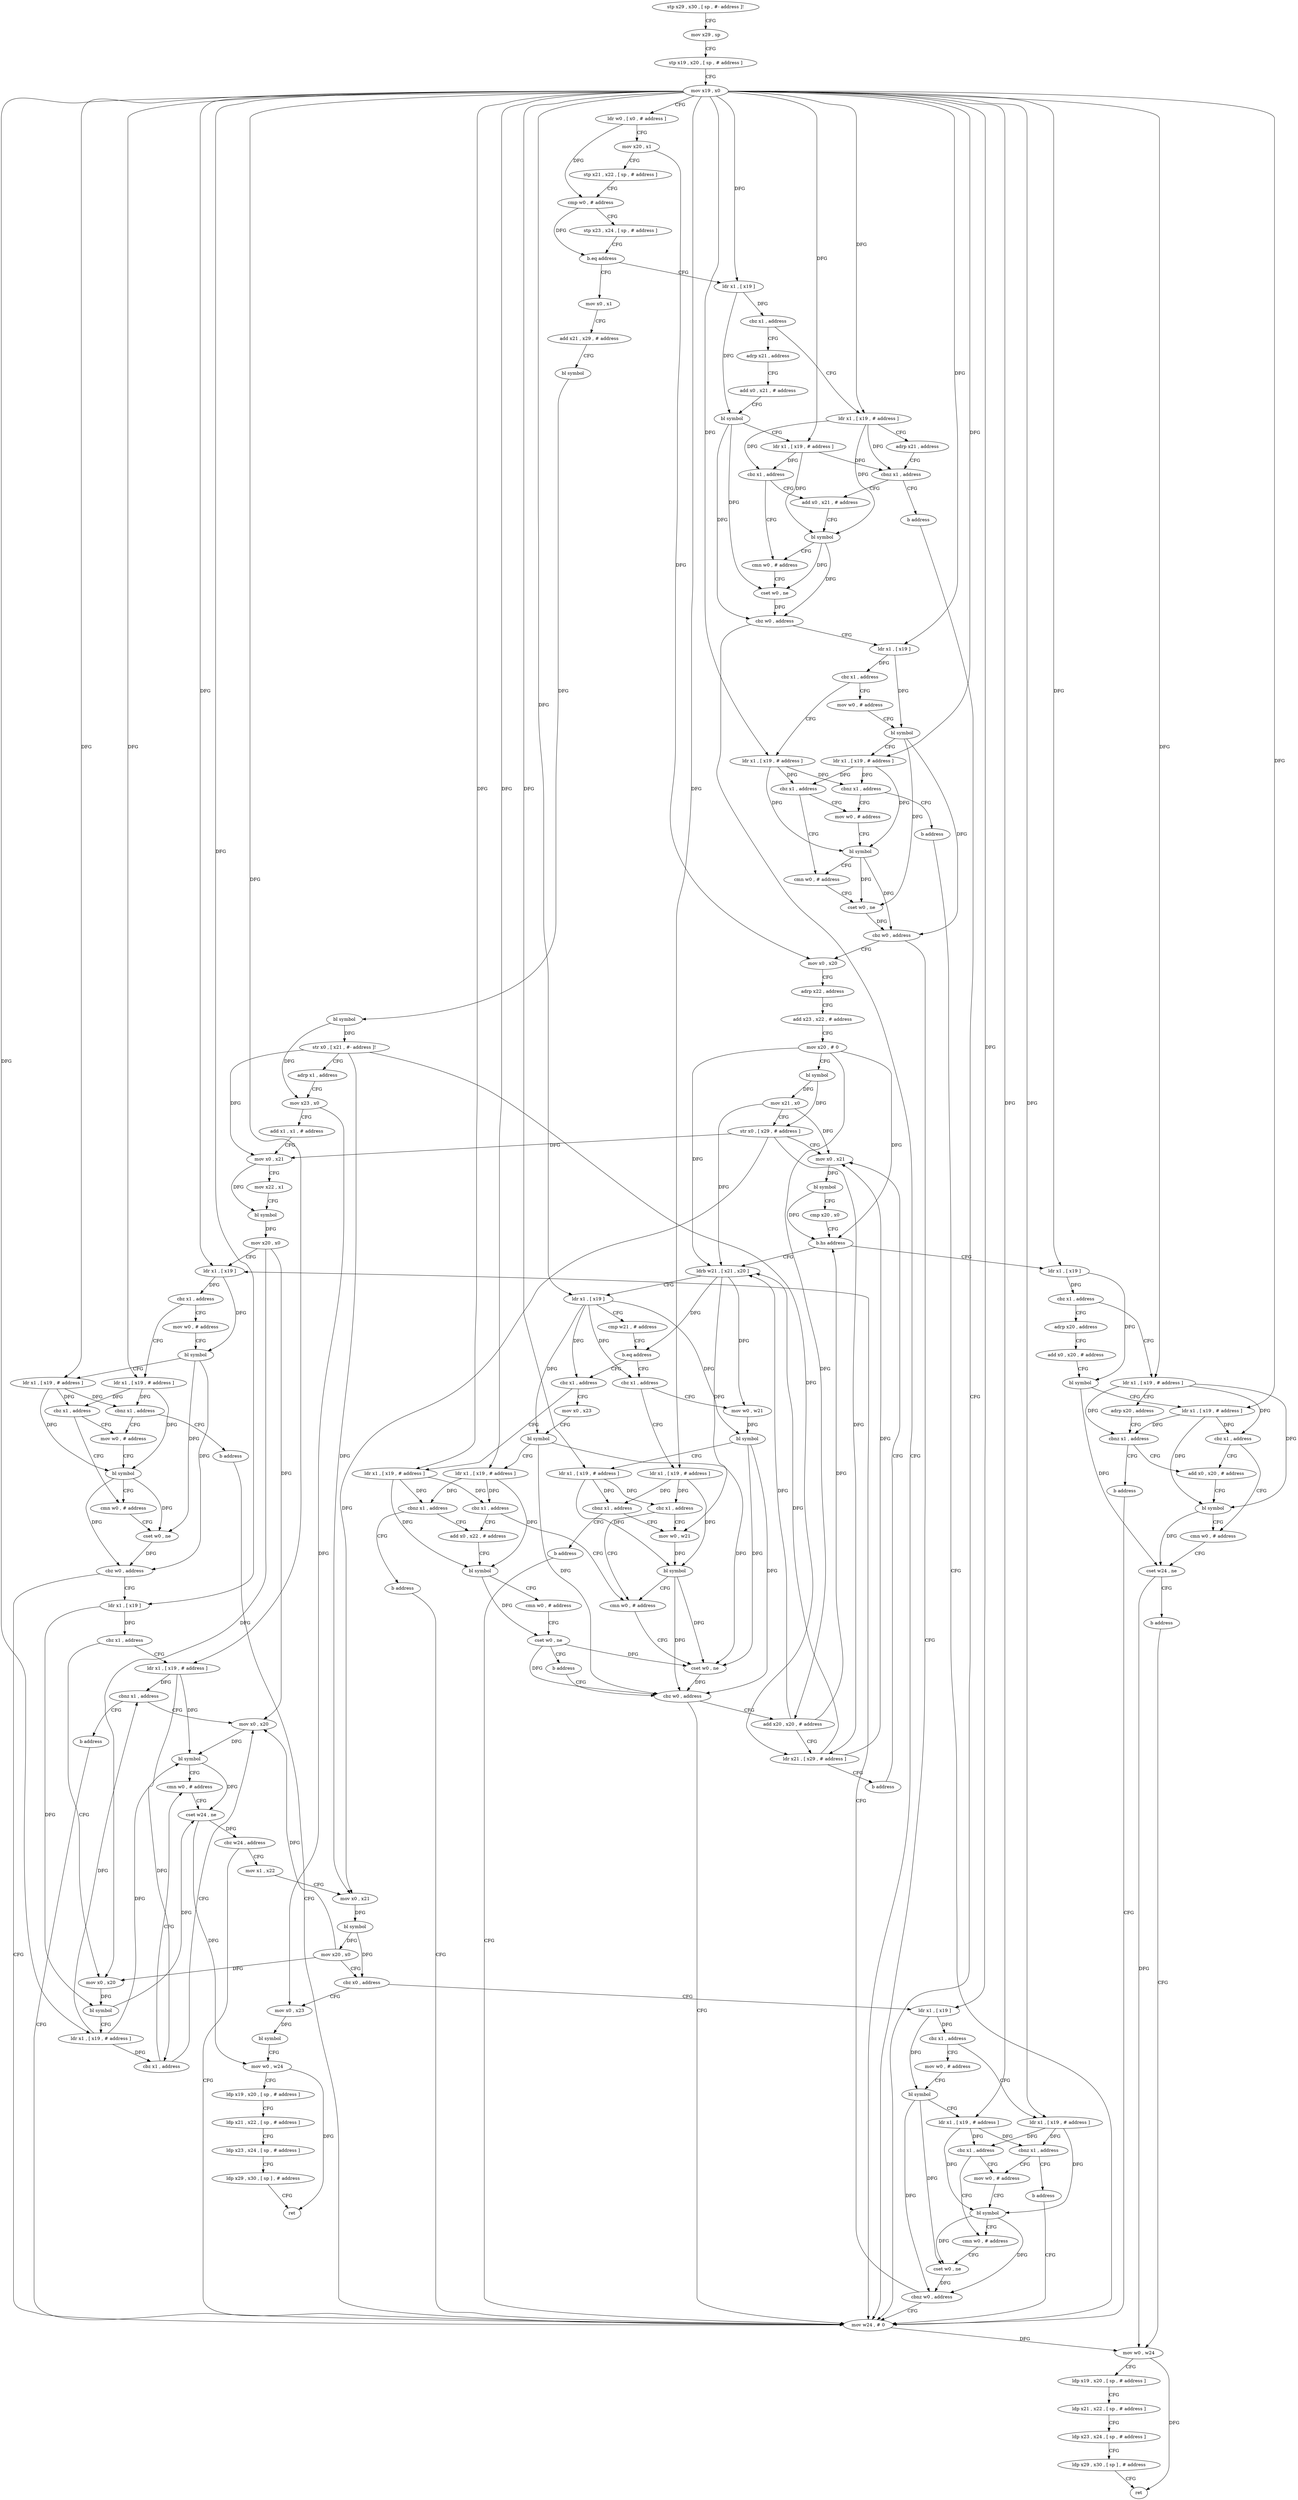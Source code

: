 digraph "func" {
"110400" [label = "stp x29 , x30 , [ sp , #- address ]!" ]
"110404" [label = "mov x29 , sp" ]
"110408" [label = "stp x19 , x20 , [ sp , # address ]" ]
"110412" [label = "mov x19 , x0" ]
"110416" [label = "ldr w0 , [ x0 , # address ]" ]
"110420" [label = "mov x20 , x1" ]
"110424" [label = "stp x21 , x22 , [ sp , # address ]" ]
"110428" [label = "cmp w0 , # address" ]
"110432" [label = "stp x23 , x24 , [ sp , # address ]" ]
"110436" [label = "b.eq address" ]
"110720" [label = "ldr x1 , [ x19 ]" ]
"110440" [label = "mov x0 , x1" ]
"110724" [label = "cbz x1 , address" ]
"110960" [label = "ldr x1 , [ x19 , # address ]" ]
"110728" [label = "adrp x21 , address" ]
"110444" [label = "add x21 , x29 , # address" ]
"110448" [label = "bl symbol" ]
"110452" [label = "bl symbol" ]
"110456" [label = "str x0 , [ x21 , #- address ]!" ]
"110460" [label = "adrp x1 , address" ]
"110464" [label = "mov x23 , x0" ]
"110468" [label = "add x1 , x1 , # address" ]
"110472" [label = "mov x0 , x21" ]
"110476" [label = "mov x22 , x1" ]
"110480" [label = "bl symbol" ]
"110484" [label = "mov x20 , x0" ]
"110488" [label = "ldr x1 , [ x19 ]" ]
"110964" [label = "adrp x21 , address" ]
"110968" [label = "cbnz x1 , address" ]
"110748" [label = "add x0 , x21 , # address" ]
"110972" [label = "b address" ]
"110732" [label = "add x0 , x21 , # address" ]
"110736" [label = "bl symbol" ]
"110740" [label = "ldr x1 , [ x19 , # address ]" ]
"110744" [label = "cbz x1 , address" ]
"110756" [label = "cmn w0 , # address" ]
"110672" [label = "ldr x1 , [ x19 , # address ]" ]
"110676" [label = "cbnz x1 , address" ]
"110512" [label = "mov w0 , # address" ]
"110680" [label = "b address" ]
"110496" [label = "mov w0 , # address" ]
"110500" [label = "bl symbol" ]
"110504" [label = "ldr x1 , [ x19 , # address ]" ]
"110508" [label = "cbz x1 , address" ]
"110520" [label = "cmn w0 , # address" ]
"110752" [label = "bl symbol" ]
"110640" [label = "mov w24 , # 0" ]
"110760" [label = "cset w0 , ne" ]
"110764" [label = "cbz w0 , address" ]
"110768" [label = "ldr x1 , [ x19 ]" ]
"110516" [label = "bl symbol" ]
"110524" [label = "cset w0 , ne" ]
"110528" [label = "cbz w0 , address" ]
"110532" [label = "ldr x1 , [ x19 ]" ]
"110644" [label = "mov w0 , w24" ]
"110772" [label = "cbz x1 , address" ]
"111040" [label = "ldr x1 , [ x19 , # address ]" ]
"110776" [label = "mov w0 , # address" ]
"110536" [label = "cbz x1 , address" ]
"110688" [label = "ldr x1 , [ x19 , # address ]" ]
"110540" [label = "mov x0 , x20" ]
"111044" [label = "cbnz x1 , address" ]
"110792" [label = "mov w0 , # address" ]
"111048" [label = "b address" ]
"110780" [label = "bl symbol" ]
"110784" [label = "ldr x1 , [ x19 , # address ]" ]
"110788" [label = "cbz x1 , address" ]
"110800" [label = "cmn w0 , # address" ]
"110692" [label = "cbnz x1 , address" ]
"110556" [label = "mov x0 , x20" ]
"110696" [label = "b address" ]
"110544" [label = "bl symbol" ]
"110548" [label = "ldr x1 , [ x19 , # address ]" ]
"110552" [label = "cbz x1 , address" ]
"110564" [label = "cmn w0 , # address" ]
"110796" [label = "bl symbol" ]
"110804" [label = "cset w0 , ne" ]
"110808" [label = "cbz w0 , address" ]
"110812" [label = "mov x0 , x20" ]
"110560" [label = "bl symbol" ]
"110568" [label = "cset w24 , ne" ]
"110572" [label = "cbz w24 , address" ]
"110576" [label = "mov x1 , x22" ]
"110816" [label = "adrp x22 , address" ]
"110820" [label = "add x23 , x22 , # address" ]
"110824" [label = "mov x20 , # 0" ]
"110828" [label = "bl symbol" ]
"110832" [label = "mov x21 , x0" ]
"110836" [label = "str x0 , [ x29 , # address ]" ]
"110840" [label = "mov x0 , x21" ]
"110580" [label = "mov x0 , x21" ]
"110584" [label = "bl symbol" ]
"110588" [label = "mov x20 , x0" ]
"110592" [label = "cbz x0 , address" ]
"110928" [label = "mov x0 , x23" ]
"110596" [label = "ldr x1 , [ x19 ]" ]
"111052" [label = "ldr x1 , [ x19 ]" ]
"111056" [label = "cbz x1 , address" ]
"111100" [label = "ldr x1 , [ x19 , # address ]" ]
"111060" [label = "adrp x20 , address" ]
"110856" [label = "ldrb w21 , [ x21 , x20 ]" ]
"110860" [label = "ldr x1 , [ x19 ]" ]
"110864" [label = "cmp w21 , # address" ]
"110868" [label = "b.eq address" ]
"110976" [label = "cbz x1 , address" ]
"110872" [label = "cbz x1 , address" ]
"110932" [label = "bl symbol" ]
"110936" [label = "mov w0 , w24" ]
"110940" [label = "ldp x19 , x20 , [ sp , # address ]" ]
"110944" [label = "ldp x21 , x22 , [ sp , # address ]" ]
"110948" [label = "ldp x23 , x24 , [ sp , # address ]" ]
"110952" [label = "ldp x29 , x30 , [ sp ] , # address" ]
"110956" [label = "ret" ]
"110600" [label = "cbz x1 , address" ]
"110704" [label = "ldr x1 , [ x19 , # address ]" ]
"110604" [label = "mov w0 , # address" ]
"111104" [label = "adrp x20 , address" ]
"111108" [label = "cbnz x1 , address" ]
"111080" [label = "add x0 , x20 , # address" ]
"111112" [label = "b address" ]
"111064" [label = "add x0 , x20 , # address" ]
"111068" [label = "bl symbol" ]
"111072" [label = "ldr x1 , [ x19 , # address ]" ]
"111076" [label = "cbz x1 , address" ]
"111088" [label = "cmn w0 , # address" ]
"111028" [label = "ldr x1 , [ x19 , # address ]" ]
"110980" [label = "mov x0 , x23" ]
"111016" [label = "ldr x1 , [ x19 , # address ]" ]
"110876" [label = "mov w0 , w21" ]
"110708" [label = "cbnz x1 , address" ]
"110620" [label = "mov w0 , # address" ]
"110712" [label = "b address" ]
"110608" [label = "bl symbol" ]
"110612" [label = "ldr x1 , [ x19 , # address ]" ]
"110616" [label = "cbz x1 , address" ]
"110628" [label = "cmn w0 , # address" ]
"111084" [label = "bl symbol" ]
"111092" [label = "cset w24 , ne" ]
"111096" [label = "b address" ]
"111032" [label = "cbnz x1 , address" ]
"110996" [label = "add x0 , x22 , # address" ]
"111036" [label = "b address" ]
"110984" [label = "bl symbol" ]
"110988" [label = "ldr x1 , [ x19 , # address ]" ]
"110992" [label = "cbz x1 , address" ]
"110900" [label = "cmn w0 , # address" ]
"111020" [label = "cbnz x1 , address" ]
"110892" [label = "mov w0 , w21" ]
"111024" [label = "b address" ]
"110880" [label = "bl symbol" ]
"110884" [label = "ldr x1 , [ x19 , # address ]" ]
"110888" [label = "cbz x1 , address" ]
"110624" [label = "bl symbol" ]
"110632" [label = "cset w0 , ne" ]
"110636" [label = "cbnz w0 , address" ]
"110648" [label = "ldp x19 , x20 , [ sp , # address ]" ]
"110652" [label = "ldp x21 , x22 , [ sp , # address ]" ]
"110656" [label = "ldp x23 , x24 , [ sp , # address ]" ]
"110660" [label = "ldp x29 , x30 , [ sp ] , # address" ]
"110664" [label = "ret" ]
"111000" [label = "bl symbol" ]
"111004" [label = "cmn w0 , # address" ]
"111008" [label = "cset w0 , ne" ]
"111012" [label = "b address" ]
"110908" [label = "cbz w0 , address" ]
"110904" [label = "cset w0 , ne" ]
"110896" [label = "bl symbol" ]
"110492" [label = "cbz x1 , address" ]
"110912" [label = "add x20 , x20 , # address" ]
"110916" [label = "ldr x21 , [ x29 , # address ]" ]
"110920" [label = "b address" ]
"110844" [label = "bl symbol" ]
"110848" [label = "cmp x20 , x0" ]
"110852" [label = "b.hs address" ]
"110400" -> "110404" [ label = "CFG" ]
"110404" -> "110408" [ label = "CFG" ]
"110408" -> "110412" [ label = "CFG" ]
"110412" -> "110416" [ label = "CFG" ]
"110412" -> "110720" [ label = "DFG" ]
"110412" -> "110960" [ label = "DFG" ]
"110412" -> "110740" [ label = "DFG" ]
"110412" -> "110488" [ label = "DFG" ]
"110412" -> "110672" [ label = "DFG" ]
"110412" -> "110504" [ label = "DFG" ]
"110412" -> "110768" [ label = "DFG" ]
"110412" -> "111040" [ label = "DFG" ]
"110412" -> "110784" [ label = "DFG" ]
"110412" -> "110532" [ label = "DFG" ]
"110412" -> "110688" [ label = "DFG" ]
"110412" -> "110548" [ label = "DFG" ]
"110412" -> "111052" [ label = "DFG" ]
"110412" -> "110860" [ label = "DFG" ]
"110412" -> "110596" [ label = "DFG" ]
"110412" -> "111100" [ label = "DFG" ]
"110412" -> "111072" [ label = "DFG" ]
"110412" -> "110704" [ label = "DFG" ]
"110412" -> "110612" [ label = "DFG" ]
"110412" -> "111028" [ label = "DFG" ]
"110412" -> "110988" [ label = "DFG" ]
"110412" -> "111016" [ label = "DFG" ]
"110412" -> "110884" [ label = "DFG" ]
"110416" -> "110420" [ label = "CFG" ]
"110416" -> "110428" [ label = "DFG" ]
"110420" -> "110424" [ label = "CFG" ]
"110420" -> "110812" [ label = "DFG" ]
"110424" -> "110428" [ label = "CFG" ]
"110428" -> "110432" [ label = "CFG" ]
"110428" -> "110436" [ label = "DFG" ]
"110432" -> "110436" [ label = "CFG" ]
"110436" -> "110720" [ label = "CFG" ]
"110436" -> "110440" [ label = "CFG" ]
"110720" -> "110724" [ label = "DFG" ]
"110720" -> "110736" [ label = "DFG" ]
"110440" -> "110444" [ label = "CFG" ]
"110724" -> "110960" [ label = "CFG" ]
"110724" -> "110728" [ label = "CFG" ]
"110960" -> "110964" [ label = "CFG" ]
"110960" -> "110968" [ label = "DFG" ]
"110960" -> "110744" [ label = "DFG" ]
"110960" -> "110752" [ label = "DFG" ]
"110728" -> "110732" [ label = "CFG" ]
"110444" -> "110448" [ label = "CFG" ]
"110448" -> "110452" [ label = "DFG" ]
"110452" -> "110456" [ label = "DFG" ]
"110452" -> "110464" [ label = "DFG" ]
"110456" -> "110460" [ label = "CFG" ]
"110456" -> "110916" [ label = "DFG" ]
"110456" -> "110472" [ label = "DFG" ]
"110456" -> "110580" [ label = "DFG" ]
"110460" -> "110464" [ label = "CFG" ]
"110464" -> "110468" [ label = "CFG" ]
"110464" -> "110928" [ label = "DFG" ]
"110468" -> "110472" [ label = "CFG" ]
"110472" -> "110476" [ label = "CFG" ]
"110472" -> "110480" [ label = "DFG" ]
"110476" -> "110480" [ label = "CFG" ]
"110480" -> "110484" [ label = "DFG" ]
"110484" -> "110488" [ label = "CFG" ]
"110484" -> "110540" [ label = "DFG" ]
"110484" -> "110556" [ label = "DFG" ]
"110488" -> "110492" [ label = "DFG" ]
"110488" -> "110500" [ label = "DFG" ]
"110964" -> "110968" [ label = "CFG" ]
"110968" -> "110748" [ label = "CFG" ]
"110968" -> "110972" [ label = "CFG" ]
"110748" -> "110752" [ label = "CFG" ]
"110972" -> "110640" [ label = "CFG" ]
"110732" -> "110736" [ label = "CFG" ]
"110736" -> "110740" [ label = "CFG" ]
"110736" -> "110760" [ label = "DFG" ]
"110736" -> "110764" [ label = "DFG" ]
"110740" -> "110744" [ label = "DFG" ]
"110740" -> "110968" [ label = "DFG" ]
"110740" -> "110752" [ label = "DFG" ]
"110744" -> "110756" [ label = "CFG" ]
"110744" -> "110748" [ label = "CFG" ]
"110756" -> "110760" [ label = "CFG" ]
"110672" -> "110676" [ label = "DFG" ]
"110672" -> "110508" [ label = "DFG" ]
"110672" -> "110516" [ label = "DFG" ]
"110676" -> "110512" [ label = "CFG" ]
"110676" -> "110680" [ label = "CFG" ]
"110512" -> "110516" [ label = "CFG" ]
"110680" -> "110640" [ label = "CFG" ]
"110496" -> "110500" [ label = "CFG" ]
"110500" -> "110504" [ label = "CFG" ]
"110500" -> "110524" [ label = "DFG" ]
"110500" -> "110528" [ label = "DFG" ]
"110504" -> "110508" [ label = "DFG" ]
"110504" -> "110676" [ label = "DFG" ]
"110504" -> "110516" [ label = "DFG" ]
"110508" -> "110520" [ label = "CFG" ]
"110508" -> "110512" [ label = "CFG" ]
"110520" -> "110524" [ label = "CFG" ]
"110752" -> "110756" [ label = "CFG" ]
"110752" -> "110760" [ label = "DFG" ]
"110752" -> "110764" [ label = "DFG" ]
"110640" -> "110644" [ label = "DFG" ]
"110760" -> "110764" [ label = "DFG" ]
"110764" -> "110640" [ label = "CFG" ]
"110764" -> "110768" [ label = "CFG" ]
"110768" -> "110772" [ label = "DFG" ]
"110768" -> "110780" [ label = "DFG" ]
"110516" -> "110520" [ label = "CFG" ]
"110516" -> "110524" [ label = "DFG" ]
"110516" -> "110528" [ label = "DFG" ]
"110524" -> "110528" [ label = "DFG" ]
"110528" -> "110640" [ label = "CFG" ]
"110528" -> "110532" [ label = "CFG" ]
"110532" -> "110536" [ label = "DFG" ]
"110532" -> "110544" [ label = "DFG" ]
"110644" -> "110648" [ label = "CFG" ]
"110644" -> "110664" [ label = "DFG" ]
"110772" -> "111040" [ label = "CFG" ]
"110772" -> "110776" [ label = "CFG" ]
"111040" -> "111044" [ label = "DFG" ]
"111040" -> "110788" [ label = "DFG" ]
"111040" -> "110796" [ label = "DFG" ]
"110776" -> "110780" [ label = "CFG" ]
"110536" -> "110688" [ label = "CFG" ]
"110536" -> "110540" [ label = "CFG" ]
"110688" -> "110692" [ label = "DFG" ]
"110688" -> "110552" [ label = "DFG" ]
"110688" -> "110560" [ label = "DFG" ]
"110540" -> "110544" [ label = "DFG" ]
"111044" -> "110792" [ label = "CFG" ]
"111044" -> "111048" [ label = "CFG" ]
"110792" -> "110796" [ label = "CFG" ]
"111048" -> "110640" [ label = "CFG" ]
"110780" -> "110784" [ label = "CFG" ]
"110780" -> "110804" [ label = "DFG" ]
"110780" -> "110808" [ label = "DFG" ]
"110784" -> "110788" [ label = "DFG" ]
"110784" -> "111044" [ label = "DFG" ]
"110784" -> "110796" [ label = "DFG" ]
"110788" -> "110800" [ label = "CFG" ]
"110788" -> "110792" [ label = "CFG" ]
"110800" -> "110804" [ label = "CFG" ]
"110692" -> "110556" [ label = "CFG" ]
"110692" -> "110696" [ label = "CFG" ]
"110556" -> "110560" [ label = "DFG" ]
"110696" -> "110640" [ label = "CFG" ]
"110544" -> "110548" [ label = "CFG" ]
"110544" -> "110568" [ label = "DFG" ]
"110548" -> "110552" [ label = "DFG" ]
"110548" -> "110692" [ label = "DFG" ]
"110548" -> "110560" [ label = "DFG" ]
"110552" -> "110564" [ label = "CFG" ]
"110552" -> "110556" [ label = "CFG" ]
"110564" -> "110568" [ label = "CFG" ]
"110796" -> "110800" [ label = "CFG" ]
"110796" -> "110804" [ label = "DFG" ]
"110796" -> "110808" [ label = "DFG" ]
"110804" -> "110808" [ label = "DFG" ]
"110808" -> "110640" [ label = "CFG" ]
"110808" -> "110812" [ label = "CFG" ]
"110812" -> "110816" [ label = "CFG" ]
"110560" -> "110564" [ label = "CFG" ]
"110560" -> "110568" [ label = "DFG" ]
"110568" -> "110572" [ label = "DFG" ]
"110568" -> "110936" [ label = "DFG" ]
"110572" -> "110640" [ label = "CFG" ]
"110572" -> "110576" [ label = "CFG" ]
"110576" -> "110580" [ label = "CFG" ]
"110816" -> "110820" [ label = "CFG" ]
"110820" -> "110824" [ label = "CFG" ]
"110824" -> "110828" [ label = "CFG" ]
"110824" -> "110852" [ label = "DFG" ]
"110824" -> "110856" [ label = "DFG" ]
"110824" -> "110912" [ label = "DFG" ]
"110828" -> "110832" [ label = "DFG" ]
"110828" -> "110836" [ label = "DFG" ]
"110832" -> "110836" [ label = "CFG" ]
"110832" -> "110840" [ label = "DFG" ]
"110832" -> "110856" [ label = "DFG" ]
"110836" -> "110840" [ label = "CFG" ]
"110836" -> "110472" [ label = "DFG" ]
"110836" -> "110916" [ label = "DFG" ]
"110836" -> "110580" [ label = "DFG" ]
"110840" -> "110844" [ label = "DFG" ]
"110580" -> "110584" [ label = "DFG" ]
"110584" -> "110588" [ label = "DFG" ]
"110584" -> "110592" [ label = "DFG" ]
"110588" -> "110592" [ label = "CFG" ]
"110588" -> "110540" [ label = "DFG" ]
"110588" -> "110556" [ label = "DFG" ]
"110592" -> "110928" [ label = "CFG" ]
"110592" -> "110596" [ label = "CFG" ]
"110928" -> "110932" [ label = "DFG" ]
"110596" -> "110600" [ label = "DFG" ]
"110596" -> "110608" [ label = "DFG" ]
"111052" -> "111056" [ label = "DFG" ]
"111052" -> "111068" [ label = "DFG" ]
"111056" -> "111100" [ label = "CFG" ]
"111056" -> "111060" [ label = "CFG" ]
"111100" -> "111104" [ label = "CFG" ]
"111100" -> "111108" [ label = "DFG" ]
"111100" -> "111076" [ label = "DFG" ]
"111100" -> "111084" [ label = "DFG" ]
"111060" -> "111064" [ label = "CFG" ]
"110856" -> "110860" [ label = "CFG" ]
"110856" -> "110868" [ label = "DFG" ]
"110856" -> "110876" [ label = "DFG" ]
"110856" -> "110892" [ label = "DFG" ]
"110860" -> "110864" [ label = "CFG" ]
"110860" -> "110976" [ label = "DFG" ]
"110860" -> "110872" [ label = "DFG" ]
"110860" -> "110984" [ label = "DFG" ]
"110860" -> "110880" [ label = "DFG" ]
"110864" -> "110868" [ label = "CFG" ]
"110868" -> "110976" [ label = "CFG" ]
"110868" -> "110872" [ label = "CFG" ]
"110976" -> "111028" [ label = "CFG" ]
"110976" -> "110980" [ label = "CFG" ]
"110872" -> "111016" [ label = "CFG" ]
"110872" -> "110876" [ label = "CFG" ]
"110932" -> "110936" [ label = "CFG" ]
"110936" -> "110940" [ label = "CFG" ]
"110936" -> "110956" [ label = "DFG" ]
"110940" -> "110944" [ label = "CFG" ]
"110944" -> "110948" [ label = "CFG" ]
"110948" -> "110952" [ label = "CFG" ]
"110952" -> "110956" [ label = "CFG" ]
"110600" -> "110704" [ label = "CFG" ]
"110600" -> "110604" [ label = "CFG" ]
"110704" -> "110708" [ label = "DFG" ]
"110704" -> "110616" [ label = "DFG" ]
"110704" -> "110624" [ label = "DFG" ]
"110604" -> "110608" [ label = "CFG" ]
"111104" -> "111108" [ label = "CFG" ]
"111108" -> "111080" [ label = "CFG" ]
"111108" -> "111112" [ label = "CFG" ]
"111080" -> "111084" [ label = "CFG" ]
"111112" -> "110640" [ label = "CFG" ]
"111064" -> "111068" [ label = "CFG" ]
"111068" -> "111072" [ label = "CFG" ]
"111068" -> "111092" [ label = "DFG" ]
"111072" -> "111076" [ label = "DFG" ]
"111072" -> "111108" [ label = "DFG" ]
"111072" -> "111084" [ label = "DFG" ]
"111076" -> "111088" [ label = "CFG" ]
"111076" -> "111080" [ label = "CFG" ]
"111088" -> "111092" [ label = "CFG" ]
"111028" -> "111032" [ label = "DFG" ]
"111028" -> "110992" [ label = "DFG" ]
"111028" -> "111000" [ label = "DFG" ]
"110980" -> "110984" [ label = "CFG" ]
"111016" -> "111020" [ label = "DFG" ]
"111016" -> "110888" [ label = "DFG" ]
"111016" -> "110896" [ label = "DFG" ]
"110876" -> "110880" [ label = "DFG" ]
"110708" -> "110620" [ label = "CFG" ]
"110708" -> "110712" [ label = "CFG" ]
"110620" -> "110624" [ label = "CFG" ]
"110712" -> "110640" [ label = "CFG" ]
"110608" -> "110612" [ label = "CFG" ]
"110608" -> "110632" [ label = "DFG" ]
"110608" -> "110636" [ label = "DFG" ]
"110612" -> "110616" [ label = "DFG" ]
"110612" -> "110708" [ label = "DFG" ]
"110612" -> "110624" [ label = "DFG" ]
"110616" -> "110628" [ label = "CFG" ]
"110616" -> "110620" [ label = "CFG" ]
"110628" -> "110632" [ label = "CFG" ]
"111084" -> "111088" [ label = "CFG" ]
"111084" -> "111092" [ label = "DFG" ]
"111092" -> "111096" [ label = "CFG" ]
"111092" -> "110644" [ label = "DFG" ]
"111096" -> "110644" [ label = "CFG" ]
"111032" -> "110996" [ label = "CFG" ]
"111032" -> "111036" [ label = "CFG" ]
"110996" -> "111000" [ label = "CFG" ]
"111036" -> "110640" [ label = "CFG" ]
"110984" -> "110988" [ label = "CFG" ]
"110984" -> "110904" [ label = "DFG" ]
"110984" -> "110908" [ label = "DFG" ]
"110988" -> "110992" [ label = "DFG" ]
"110988" -> "111032" [ label = "DFG" ]
"110988" -> "111000" [ label = "DFG" ]
"110992" -> "110900" [ label = "CFG" ]
"110992" -> "110996" [ label = "CFG" ]
"110900" -> "110904" [ label = "CFG" ]
"111020" -> "110892" [ label = "CFG" ]
"111020" -> "111024" [ label = "CFG" ]
"110892" -> "110896" [ label = "DFG" ]
"111024" -> "110640" [ label = "CFG" ]
"110880" -> "110884" [ label = "CFG" ]
"110880" -> "110904" [ label = "DFG" ]
"110880" -> "110908" [ label = "DFG" ]
"110884" -> "110888" [ label = "DFG" ]
"110884" -> "111020" [ label = "DFG" ]
"110884" -> "110896" [ label = "DFG" ]
"110888" -> "110900" [ label = "CFG" ]
"110888" -> "110892" [ label = "CFG" ]
"110624" -> "110628" [ label = "CFG" ]
"110624" -> "110632" [ label = "DFG" ]
"110624" -> "110636" [ label = "DFG" ]
"110632" -> "110636" [ label = "DFG" ]
"110636" -> "110488" [ label = "CFG" ]
"110636" -> "110640" [ label = "CFG" ]
"110648" -> "110652" [ label = "CFG" ]
"110652" -> "110656" [ label = "CFG" ]
"110656" -> "110660" [ label = "CFG" ]
"110660" -> "110664" [ label = "CFG" ]
"111000" -> "111004" [ label = "CFG" ]
"111000" -> "111008" [ label = "DFG" ]
"111004" -> "111008" [ label = "CFG" ]
"111008" -> "111012" [ label = "CFG" ]
"111008" -> "110904" [ label = "DFG" ]
"111008" -> "110908" [ label = "DFG" ]
"111012" -> "110908" [ label = "CFG" ]
"110908" -> "110640" [ label = "CFG" ]
"110908" -> "110912" [ label = "CFG" ]
"110904" -> "110908" [ label = "DFG" ]
"110896" -> "110900" [ label = "CFG" ]
"110896" -> "110904" [ label = "DFG" ]
"110896" -> "110908" [ label = "DFG" ]
"110492" -> "110672" [ label = "CFG" ]
"110492" -> "110496" [ label = "CFG" ]
"110912" -> "110916" [ label = "CFG" ]
"110912" -> "110856" [ label = "DFG" ]
"110912" -> "110852" [ label = "DFG" ]
"110916" -> "110920" [ label = "CFG" ]
"110916" -> "110840" [ label = "DFG" ]
"110916" -> "110856" [ label = "DFG" ]
"110920" -> "110840" [ label = "CFG" ]
"110844" -> "110848" [ label = "CFG" ]
"110844" -> "110852" [ label = "DFG" ]
"110848" -> "110852" [ label = "CFG" ]
"110852" -> "111052" [ label = "CFG" ]
"110852" -> "110856" [ label = "CFG" ]
}
